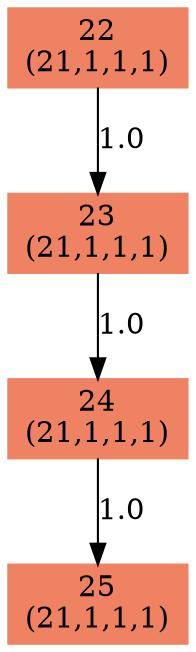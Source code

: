 digraph {
    22 [style=filled, color=salmon2, shape=polygon, label="22\n(21,1,1,1)"];
    23 [style=filled, color=salmon2, shape=polygon, label="23\n(21,1,1,1)"];
    24 [style=filled, color=salmon2, shape=polygon, label="24\n(21,1,1,1)"];
    25 [style=filled, color=salmon2, shape=polygon, label="25\n(21,1,1,1)"];
    22 -> 23 [label="1.0"];
    23 -> 24 [label="1.0"];
    24 -> 25 [label="1.0"];
}
